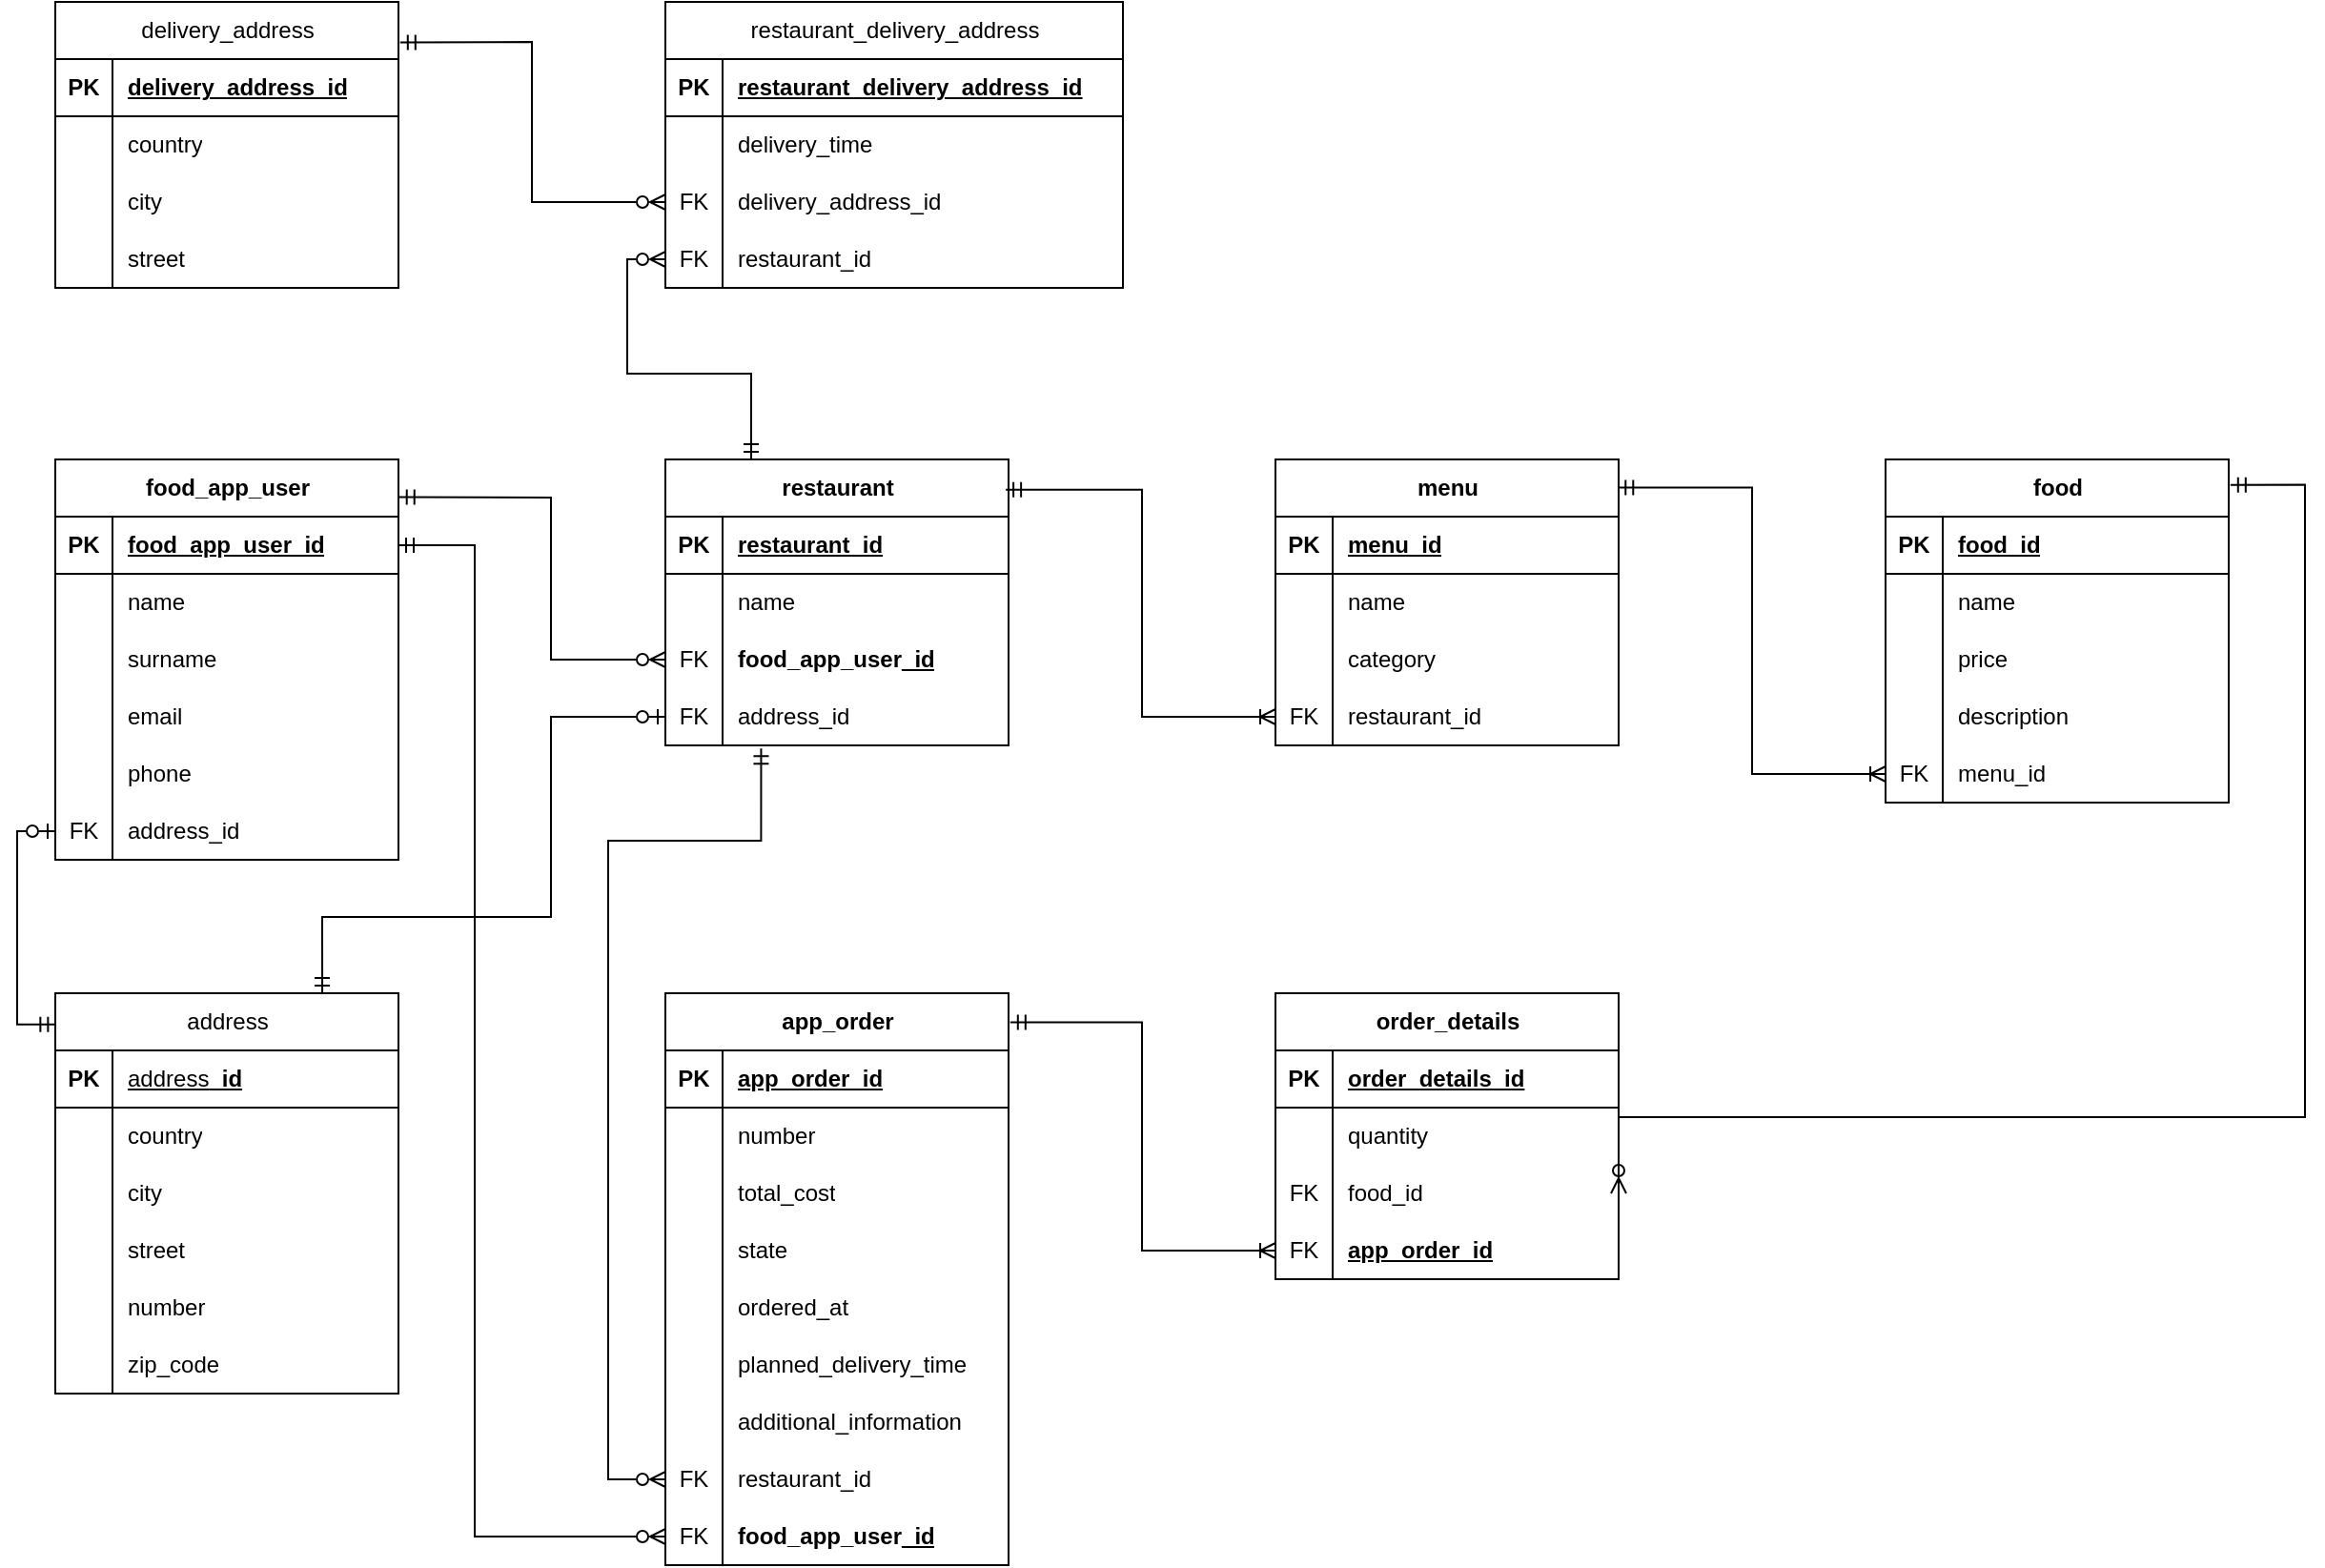 <mxfile version="20.5.3" type="embed"><diagram name="Strona-1" id="cUhm96u4QJWDjUV3HXAu"><mxGraphModel dx="1789" dy="1112" grid="0" gridSize="10" guides="1" tooltips="1" connect="1" arrows="1" fold="1" page="1" pageScale="1" pageWidth="827" pageHeight="1169" math="0" shadow="0"><root><mxCell id="0"/><mxCell id="1" parent="0"/><mxCell id="HDuJYAQ8AhFOivcZK8SN-19" value="food_app_user" style="shape=table;startSize=30;container=1;collapsible=1;childLayout=tableLayout;fixedRows=1;rowLines=0;fontStyle=1;align=center;resizeLast=1;html=1;" parent="1" vertex="1"><mxGeometry y="440" width="180" height="210" as="geometry"/></mxCell><mxCell id="HDuJYAQ8AhFOivcZK8SN-20" value="" style="shape=tableRow;horizontal=0;startSize=0;swimlaneHead=0;swimlaneBody=0;fillColor=none;collapsible=0;dropTarget=0;points=[[0,0.5],[1,0.5]];portConstraint=eastwest;top=0;left=0;right=0;bottom=1;" parent="HDuJYAQ8AhFOivcZK8SN-19" vertex="1"><mxGeometry y="30" width="180" height="30" as="geometry"/></mxCell><mxCell id="HDuJYAQ8AhFOivcZK8SN-21" value="PK" style="shape=partialRectangle;connectable=0;fillColor=none;top=0;left=0;bottom=0;right=0;fontStyle=1;overflow=hidden;whiteSpace=wrap;html=1;" parent="HDuJYAQ8AhFOivcZK8SN-20" vertex="1"><mxGeometry width="30" height="30" as="geometry"><mxRectangle width="30" height="30" as="alternateBounds"/></mxGeometry></mxCell><mxCell id="HDuJYAQ8AhFOivcZK8SN-22" value="&lt;span style=&quot;text-align: center;&quot;&gt;food_app_user&lt;/span&gt;_id" style="shape=partialRectangle;connectable=0;fillColor=none;top=0;left=0;bottom=0;right=0;align=left;spacingLeft=6;fontStyle=5;overflow=hidden;whiteSpace=wrap;html=1;" parent="HDuJYAQ8AhFOivcZK8SN-20" vertex="1"><mxGeometry x="30" width="150" height="30" as="geometry"><mxRectangle width="150" height="30" as="alternateBounds"/></mxGeometry></mxCell><mxCell id="HDuJYAQ8AhFOivcZK8SN-23" value="" style="shape=tableRow;horizontal=0;startSize=0;swimlaneHead=0;swimlaneBody=0;fillColor=none;collapsible=0;dropTarget=0;points=[[0,0.5],[1,0.5]];portConstraint=eastwest;top=0;left=0;right=0;bottom=0;" parent="HDuJYAQ8AhFOivcZK8SN-19" vertex="1"><mxGeometry y="60" width="180" height="30" as="geometry"/></mxCell><mxCell id="HDuJYAQ8AhFOivcZK8SN-24" value="" style="shape=partialRectangle;connectable=0;fillColor=none;top=0;left=0;bottom=0;right=0;editable=1;overflow=hidden;whiteSpace=wrap;html=1;" parent="HDuJYAQ8AhFOivcZK8SN-23" vertex="1"><mxGeometry width="30" height="30" as="geometry"><mxRectangle width="30" height="30" as="alternateBounds"/></mxGeometry></mxCell><mxCell id="HDuJYAQ8AhFOivcZK8SN-25" value="name" style="shape=partialRectangle;connectable=0;fillColor=none;top=0;left=0;bottom=0;right=0;align=left;spacingLeft=6;overflow=hidden;whiteSpace=wrap;html=1;" parent="HDuJYAQ8AhFOivcZK8SN-23" vertex="1"><mxGeometry x="30" width="150" height="30" as="geometry"><mxRectangle width="150" height="30" as="alternateBounds"/></mxGeometry></mxCell><mxCell id="HDuJYAQ8AhFOivcZK8SN-26" value="" style="shape=tableRow;horizontal=0;startSize=0;swimlaneHead=0;swimlaneBody=0;fillColor=none;collapsible=0;dropTarget=0;points=[[0,0.5],[1,0.5]];portConstraint=eastwest;top=0;left=0;right=0;bottom=0;" parent="HDuJYAQ8AhFOivcZK8SN-19" vertex="1"><mxGeometry y="90" width="180" height="30" as="geometry"/></mxCell><mxCell id="HDuJYAQ8AhFOivcZK8SN-27" value="" style="shape=partialRectangle;connectable=0;fillColor=none;top=0;left=0;bottom=0;right=0;editable=1;overflow=hidden;whiteSpace=wrap;html=1;" parent="HDuJYAQ8AhFOivcZK8SN-26" vertex="1"><mxGeometry width="30" height="30" as="geometry"><mxRectangle width="30" height="30" as="alternateBounds"/></mxGeometry></mxCell><mxCell id="HDuJYAQ8AhFOivcZK8SN-28" value="surname" style="shape=partialRectangle;connectable=0;fillColor=none;top=0;left=0;bottom=0;right=0;align=left;spacingLeft=6;overflow=hidden;whiteSpace=wrap;html=1;" parent="HDuJYAQ8AhFOivcZK8SN-26" vertex="1"><mxGeometry x="30" width="150" height="30" as="geometry"><mxRectangle width="150" height="30" as="alternateBounds"/></mxGeometry></mxCell><mxCell id="HDuJYAQ8AhFOivcZK8SN-29" value="" style="shape=tableRow;horizontal=0;startSize=0;swimlaneHead=0;swimlaneBody=0;fillColor=none;collapsible=0;dropTarget=0;points=[[0,0.5],[1,0.5]];portConstraint=eastwest;top=0;left=0;right=0;bottom=0;" parent="HDuJYAQ8AhFOivcZK8SN-19" vertex="1"><mxGeometry y="120" width="180" height="30" as="geometry"/></mxCell><mxCell id="HDuJYAQ8AhFOivcZK8SN-30" value="" style="shape=partialRectangle;connectable=0;fillColor=none;top=0;left=0;bottom=0;right=0;editable=1;overflow=hidden;whiteSpace=wrap;html=1;" parent="HDuJYAQ8AhFOivcZK8SN-29" vertex="1"><mxGeometry width="30" height="30" as="geometry"><mxRectangle width="30" height="30" as="alternateBounds"/></mxGeometry></mxCell><mxCell id="HDuJYAQ8AhFOivcZK8SN-31" value="email" style="shape=partialRectangle;connectable=0;fillColor=none;top=0;left=0;bottom=0;right=0;align=left;spacingLeft=6;overflow=hidden;whiteSpace=wrap;html=1;" parent="HDuJYAQ8AhFOivcZK8SN-29" vertex="1"><mxGeometry x="30" width="150" height="30" as="geometry"><mxRectangle width="150" height="30" as="alternateBounds"/></mxGeometry></mxCell><mxCell id="HDuJYAQ8AhFOivcZK8SN-34" value="" style="shape=tableRow;horizontal=0;startSize=0;swimlaneHead=0;swimlaneBody=0;fillColor=none;collapsible=0;dropTarget=0;points=[[0,0.5],[1,0.5]];portConstraint=eastwest;top=0;left=0;right=0;bottom=0;" parent="HDuJYAQ8AhFOivcZK8SN-19" vertex="1"><mxGeometry y="150" width="180" height="30" as="geometry"/></mxCell><mxCell id="HDuJYAQ8AhFOivcZK8SN-35" value="" style="shape=partialRectangle;connectable=0;fillColor=none;top=0;left=0;bottom=0;right=0;editable=1;overflow=hidden;whiteSpace=wrap;html=1;" parent="HDuJYAQ8AhFOivcZK8SN-34" vertex="1"><mxGeometry width="30" height="30" as="geometry"><mxRectangle width="30" height="30" as="alternateBounds"/></mxGeometry></mxCell><mxCell id="HDuJYAQ8AhFOivcZK8SN-36" value="phone" style="shape=partialRectangle;connectable=0;fillColor=none;top=0;left=0;bottom=0;right=0;align=left;spacingLeft=6;overflow=hidden;whiteSpace=wrap;html=1;" parent="HDuJYAQ8AhFOivcZK8SN-34" vertex="1"><mxGeometry x="30" width="150" height="30" as="geometry"><mxRectangle width="150" height="30" as="alternateBounds"/></mxGeometry></mxCell><mxCell id="18" value="" style="shape=tableRow;horizontal=0;startSize=0;swimlaneHead=0;swimlaneBody=0;fillColor=none;collapsible=0;dropTarget=0;points=[[0,0.5],[1,0.5]];portConstraint=eastwest;top=0;left=0;right=0;bottom=0;" parent="HDuJYAQ8AhFOivcZK8SN-19" vertex="1"><mxGeometry y="180" width="180" height="30" as="geometry"/></mxCell><mxCell id="19" value="FK" style="shape=partialRectangle;connectable=0;fillColor=none;top=0;left=0;bottom=0;right=0;editable=1;overflow=hidden;whiteSpace=wrap;html=1;" parent="18" vertex="1"><mxGeometry width="30" height="30" as="geometry"><mxRectangle width="30" height="30" as="alternateBounds"/></mxGeometry></mxCell><mxCell id="20" value="address_id" style="shape=partialRectangle;connectable=0;fillColor=none;top=0;left=0;bottom=0;right=0;align=left;spacingLeft=6;overflow=hidden;whiteSpace=wrap;html=1;" parent="18" vertex="1"><mxGeometry x="30" width="150" height="30" as="geometry"><mxRectangle width="150" height="30" as="alternateBounds"/></mxGeometry></mxCell><mxCell id="HDuJYAQ8AhFOivcZK8SN-40" value="restaurant" style="shape=table;startSize=30;container=1;collapsible=1;childLayout=tableLayout;fixedRows=1;rowLines=0;fontStyle=1;align=center;resizeLast=1;html=1;" parent="1" vertex="1"><mxGeometry x="320" y="440" width="180" height="150" as="geometry"/></mxCell><mxCell id="HDuJYAQ8AhFOivcZK8SN-41" value="" style="shape=tableRow;horizontal=0;startSize=0;swimlaneHead=0;swimlaneBody=0;fillColor=none;collapsible=0;dropTarget=0;points=[[0,0.5],[1,0.5]];portConstraint=eastwest;top=0;left=0;right=0;bottom=1;" parent="HDuJYAQ8AhFOivcZK8SN-40" vertex="1"><mxGeometry y="30" width="180" height="30" as="geometry"/></mxCell><mxCell id="HDuJYAQ8AhFOivcZK8SN-42" value="PK" style="shape=partialRectangle;connectable=0;fillColor=none;top=0;left=0;bottom=0;right=0;fontStyle=1;overflow=hidden;whiteSpace=wrap;html=1;" parent="HDuJYAQ8AhFOivcZK8SN-41" vertex="1"><mxGeometry width="30" height="30" as="geometry"><mxRectangle width="30" height="30" as="alternateBounds"/></mxGeometry></mxCell><mxCell id="HDuJYAQ8AhFOivcZK8SN-43" value="restaurant_id" style="shape=partialRectangle;connectable=0;fillColor=none;top=0;left=0;bottom=0;right=0;align=left;spacingLeft=6;fontStyle=5;overflow=hidden;whiteSpace=wrap;html=1;" parent="HDuJYAQ8AhFOivcZK8SN-41" vertex="1"><mxGeometry x="30" width="150" height="30" as="geometry"><mxRectangle width="150" height="30" as="alternateBounds"/></mxGeometry></mxCell><mxCell id="HDuJYAQ8AhFOivcZK8SN-44" value="" style="shape=tableRow;horizontal=0;startSize=0;swimlaneHead=0;swimlaneBody=0;fillColor=none;collapsible=0;dropTarget=0;points=[[0,0.5],[1,0.5]];portConstraint=eastwest;top=0;left=0;right=0;bottom=0;" parent="HDuJYAQ8AhFOivcZK8SN-40" vertex="1"><mxGeometry y="60" width="180" height="30" as="geometry"/></mxCell><mxCell id="HDuJYAQ8AhFOivcZK8SN-45" value="" style="shape=partialRectangle;connectable=0;fillColor=none;top=0;left=0;bottom=0;right=0;editable=1;overflow=hidden;whiteSpace=wrap;html=1;" parent="HDuJYAQ8AhFOivcZK8SN-44" vertex="1"><mxGeometry width="30" height="30" as="geometry"><mxRectangle width="30" height="30" as="alternateBounds"/></mxGeometry></mxCell><mxCell id="HDuJYAQ8AhFOivcZK8SN-46" value="name" style="shape=partialRectangle;connectable=0;fillColor=none;top=0;left=0;bottom=0;right=0;align=left;spacingLeft=6;overflow=hidden;whiteSpace=wrap;html=1;" parent="HDuJYAQ8AhFOivcZK8SN-44" vertex="1"><mxGeometry x="30" width="150" height="30" as="geometry"><mxRectangle width="150" height="30" as="alternateBounds"/></mxGeometry></mxCell><mxCell id="HDuJYAQ8AhFOivcZK8SN-50" value="" style="shape=tableRow;horizontal=0;startSize=0;swimlaneHead=0;swimlaneBody=0;fillColor=none;collapsible=0;dropTarget=0;points=[[0,0.5],[1,0.5]];portConstraint=eastwest;top=0;left=0;right=0;bottom=0;" parent="HDuJYAQ8AhFOivcZK8SN-40" vertex="1"><mxGeometry y="90" width="180" height="30" as="geometry"/></mxCell><mxCell id="HDuJYAQ8AhFOivcZK8SN-51" value="FK" style="shape=partialRectangle;connectable=0;fillColor=none;top=0;left=0;bottom=0;right=0;editable=1;overflow=hidden;whiteSpace=wrap;html=1;" parent="HDuJYAQ8AhFOivcZK8SN-50" vertex="1"><mxGeometry width="30" height="30" as="geometry"><mxRectangle width="30" height="30" as="alternateBounds"/></mxGeometry></mxCell><mxCell id="HDuJYAQ8AhFOivcZK8SN-52" value="&lt;span style=&quot;font-weight: 700; text-align: center;&quot;&gt;food_app_user&lt;/span&gt;&lt;span style=&quot;font-weight: 700; text-decoration-line: underline;&quot;&gt;_id&lt;/span&gt;" style="shape=partialRectangle;connectable=0;fillColor=none;top=0;left=0;bottom=0;right=0;align=left;spacingLeft=6;overflow=hidden;whiteSpace=wrap;html=1;" parent="HDuJYAQ8AhFOivcZK8SN-50" vertex="1"><mxGeometry x="30" width="150" height="30" as="geometry"><mxRectangle width="150" height="30" as="alternateBounds"/></mxGeometry></mxCell><mxCell id="HDuJYAQ8AhFOivcZK8SN-47" value="" style="shape=tableRow;horizontal=0;startSize=0;swimlaneHead=0;swimlaneBody=0;fillColor=none;collapsible=0;dropTarget=0;points=[[0,0.5],[1,0.5]];portConstraint=eastwest;top=0;left=0;right=0;bottom=0;" parent="HDuJYAQ8AhFOivcZK8SN-40" vertex="1"><mxGeometry y="120" width="180" height="30" as="geometry"/></mxCell><mxCell id="HDuJYAQ8AhFOivcZK8SN-48" value="FK" style="shape=partialRectangle;connectable=0;fillColor=none;top=0;left=0;bottom=0;right=0;editable=1;overflow=hidden;whiteSpace=wrap;html=1;" parent="HDuJYAQ8AhFOivcZK8SN-47" vertex="1"><mxGeometry width="30" height="30" as="geometry"><mxRectangle width="30" height="30" as="alternateBounds"/></mxGeometry></mxCell><mxCell id="HDuJYAQ8AhFOivcZK8SN-49" value="address_id" style="shape=partialRectangle;connectable=0;fillColor=none;top=0;left=0;bottom=0;right=0;align=left;spacingLeft=6;overflow=hidden;whiteSpace=wrap;html=1;" parent="HDuJYAQ8AhFOivcZK8SN-47" vertex="1"><mxGeometry x="30" width="150" height="30" as="geometry"><mxRectangle width="150" height="30" as="alternateBounds"/></mxGeometry></mxCell><mxCell id="HDuJYAQ8AhFOivcZK8SN-59" value="menu" style="shape=table;startSize=30;container=1;collapsible=1;childLayout=tableLayout;fixedRows=1;rowLines=0;fontStyle=1;align=center;resizeLast=1;html=1;" parent="1" vertex="1"><mxGeometry x="640" y="440" width="180" height="150" as="geometry"/></mxCell><mxCell id="HDuJYAQ8AhFOivcZK8SN-60" value="" style="shape=tableRow;horizontal=0;startSize=0;swimlaneHead=0;swimlaneBody=0;fillColor=none;collapsible=0;dropTarget=0;points=[[0,0.5],[1,0.5]];portConstraint=eastwest;top=0;left=0;right=0;bottom=1;" parent="HDuJYAQ8AhFOivcZK8SN-59" vertex="1"><mxGeometry y="30" width="180" height="30" as="geometry"/></mxCell><mxCell id="HDuJYAQ8AhFOivcZK8SN-61" value="PK" style="shape=partialRectangle;connectable=0;fillColor=none;top=0;left=0;bottom=0;right=0;fontStyle=1;overflow=hidden;whiteSpace=wrap;html=1;" parent="HDuJYAQ8AhFOivcZK8SN-60" vertex="1"><mxGeometry width="30" height="30" as="geometry"><mxRectangle width="30" height="30" as="alternateBounds"/></mxGeometry></mxCell><mxCell id="HDuJYAQ8AhFOivcZK8SN-62" value="menu_id" style="shape=partialRectangle;connectable=0;fillColor=none;top=0;left=0;bottom=0;right=0;align=left;spacingLeft=6;fontStyle=5;overflow=hidden;whiteSpace=wrap;html=1;" parent="HDuJYAQ8AhFOivcZK8SN-60" vertex="1"><mxGeometry x="30" width="150" height="30" as="geometry"><mxRectangle width="150" height="30" as="alternateBounds"/></mxGeometry></mxCell><mxCell id="HDuJYAQ8AhFOivcZK8SN-63" value="" style="shape=tableRow;horizontal=0;startSize=0;swimlaneHead=0;swimlaneBody=0;fillColor=none;collapsible=0;dropTarget=0;points=[[0,0.5],[1,0.5]];portConstraint=eastwest;top=0;left=0;right=0;bottom=0;" parent="HDuJYAQ8AhFOivcZK8SN-59" vertex="1"><mxGeometry y="60" width="180" height="30" as="geometry"/></mxCell><mxCell id="HDuJYAQ8AhFOivcZK8SN-64" value="" style="shape=partialRectangle;connectable=0;fillColor=none;top=0;left=0;bottom=0;right=0;editable=1;overflow=hidden;whiteSpace=wrap;html=1;" parent="HDuJYAQ8AhFOivcZK8SN-63" vertex="1"><mxGeometry width="30" height="30" as="geometry"><mxRectangle width="30" height="30" as="alternateBounds"/></mxGeometry></mxCell><mxCell id="HDuJYAQ8AhFOivcZK8SN-65" value="name" style="shape=partialRectangle;connectable=0;fillColor=none;top=0;left=0;bottom=0;right=0;align=left;spacingLeft=6;overflow=hidden;whiteSpace=wrap;html=1;" parent="HDuJYAQ8AhFOivcZK8SN-63" vertex="1"><mxGeometry x="30" width="150" height="30" as="geometry"><mxRectangle width="150" height="30" as="alternateBounds"/></mxGeometry></mxCell><mxCell id="HDuJYAQ8AhFOivcZK8SN-101" value="" style="shape=tableRow;horizontal=0;startSize=0;swimlaneHead=0;swimlaneBody=0;fillColor=none;collapsible=0;dropTarget=0;points=[[0,0.5],[1,0.5]];portConstraint=eastwest;top=0;left=0;right=0;bottom=0;" parent="HDuJYAQ8AhFOivcZK8SN-59" vertex="1"><mxGeometry y="90" width="180" height="30" as="geometry"/></mxCell><mxCell id="HDuJYAQ8AhFOivcZK8SN-102" value="" style="shape=partialRectangle;connectable=0;fillColor=none;top=0;left=0;bottom=0;right=0;editable=1;overflow=hidden;whiteSpace=wrap;html=1;" parent="HDuJYAQ8AhFOivcZK8SN-101" vertex="1"><mxGeometry width="30" height="30" as="geometry"><mxRectangle width="30" height="30" as="alternateBounds"/></mxGeometry></mxCell><mxCell id="HDuJYAQ8AhFOivcZK8SN-103" value="category" style="shape=partialRectangle;connectable=0;fillColor=none;top=0;left=0;bottom=0;right=0;align=left;spacingLeft=6;overflow=hidden;whiteSpace=wrap;html=1;" parent="HDuJYAQ8AhFOivcZK8SN-101" vertex="1"><mxGeometry x="30" width="150" height="30" as="geometry"><mxRectangle width="150" height="30" as="alternateBounds"/></mxGeometry></mxCell><mxCell id="HDuJYAQ8AhFOivcZK8SN-69" value="" style="shape=tableRow;horizontal=0;startSize=0;swimlaneHead=0;swimlaneBody=0;fillColor=none;collapsible=0;dropTarget=0;points=[[0,0.5],[1,0.5]];portConstraint=eastwest;top=0;left=0;right=0;bottom=0;" parent="HDuJYAQ8AhFOivcZK8SN-59" vertex="1"><mxGeometry y="120" width="180" height="30" as="geometry"/></mxCell><mxCell id="HDuJYAQ8AhFOivcZK8SN-70" value="FK" style="shape=partialRectangle;connectable=0;fillColor=none;top=0;left=0;bottom=0;right=0;editable=1;overflow=hidden;whiteSpace=wrap;html=1;" parent="HDuJYAQ8AhFOivcZK8SN-69" vertex="1"><mxGeometry width="30" height="30" as="geometry"><mxRectangle width="30" height="30" as="alternateBounds"/></mxGeometry></mxCell><mxCell id="HDuJYAQ8AhFOivcZK8SN-71" value="restaurant_id" style="shape=partialRectangle;connectable=0;fillColor=none;top=0;left=0;bottom=0;right=0;align=left;spacingLeft=6;overflow=hidden;whiteSpace=wrap;html=1;" parent="HDuJYAQ8AhFOivcZK8SN-69" vertex="1"><mxGeometry x="30" width="150" height="30" as="geometry"><mxRectangle width="150" height="30" as="alternateBounds"/></mxGeometry></mxCell><mxCell id="HDuJYAQ8AhFOivcZK8SN-75" value="food" style="shape=table;startSize=30;container=1;collapsible=1;childLayout=tableLayout;fixedRows=1;rowLines=0;fontStyle=1;align=center;resizeLast=1;html=1;" parent="1" vertex="1"><mxGeometry x="960" y="440" width="180" height="180" as="geometry"><mxRectangle x="960" y="440" width="70" height="30" as="alternateBounds"/></mxGeometry></mxCell><mxCell id="HDuJYAQ8AhFOivcZK8SN-76" value="" style="shape=tableRow;horizontal=0;startSize=0;swimlaneHead=0;swimlaneBody=0;fillColor=none;collapsible=0;dropTarget=0;points=[[0,0.5],[1,0.5]];portConstraint=eastwest;top=0;left=0;right=0;bottom=1;" parent="HDuJYAQ8AhFOivcZK8SN-75" vertex="1"><mxGeometry y="30" width="180" height="30" as="geometry"/></mxCell><mxCell id="HDuJYAQ8AhFOivcZK8SN-77" value="PK" style="shape=partialRectangle;connectable=0;fillColor=none;top=0;left=0;bottom=0;right=0;fontStyle=1;overflow=hidden;whiteSpace=wrap;html=1;" parent="HDuJYAQ8AhFOivcZK8SN-76" vertex="1"><mxGeometry width="30" height="30" as="geometry"><mxRectangle width="30" height="30" as="alternateBounds"/></mxGeometry></mxCell><mxCell id="HDuJYAQ8AhFOivcZK8SN-78" value="food_id" style="shape=partialRectangle;connectable=0;fillColor=none;top=0;left=0;bottom=0;right=0;align=left;spacingLeft=6;fontStyle=5;overflow=hidden;whiteSpace=wrap;html=1;" parent="HDuJYAQ8AhFOivcZK8SN-76" vertex="1"><mxGeometry x="30" width="150" height="30" as="geometry"><mxRectangle width="150" height="30" as="alternateBounds"/></mxGeometry></mxCell><mxCell id="HDuJYAQ8AhFOivcZK8SN-79" value="" style="shape=tableRow;horizontal=0;startSize=0;swimlaneHead=0;swimlaneBody=0;fillColor=none;collapsible=0;dropTarget=0;points=[[0,0.5],[1,0.5]];portConstraint=eastwest;top=0;left=0;right=0;bottom=0;" parent="HDuJYAQ8AhFOivcZK8SN-75" vertex="1"><mxGeometry y="60" width="180" height="30" as="geometry"/></mxCell><mxCell id="HDuJYAQ8AhFOivcZK8SN-80" value="" style="shape=partialRectangle;connectable=0;fillColor=none;top=0;left=0;bottom=0;right=0;editable=1;overflow=hidden;whiteSpace=wrap;html=1;" parent="HDuJYAQ8AhFOivcZK8SN-79" vertex="1"><mxGeometry width="30" height="30" as="geometry"><mxRectangle width="30" height="30" as="alternateBounds"/></mxGeometry></mxCell><mxCell id="HDuJYAQ8AhFOivcZK8SN-81" value="name" style="shape=partialRectangle;connectable=0;fillColor=none;top=0;left=0;bottom=0;right=0;align=left;spacingLeft=6;overflow=hidden;whiteSpace=wrap;html=1;" parent="HDuJYAQ8AhFOivcZK8SN-79" vertex="1"><mxGeometry x="30" width="150" height="30" as="geometry"><mxRectangle width="150" height="30" as="alternateBounds"/></mxGeometry></mxCell><mxCell id="HDuJYAQ8AhFOivcZK8SN-82" value="" style="shape=tableRow;horizontal=0;startSize=0;swimlaneHead=0;swimlaneBody=0;fillColor=none;collapsible=0;dropTarget=0;points=[[0,0.5],[1,0.5]];portConstraint=eastwest;top=0;left=0;right=0;bottom=0;" parent="HDuJYAQ8AhFOivcZK8SN-75" vertex="1"><mxGeometry y="90" width="180" height="30" as="geometry"/></mxCell><mxCell id="HDuJYAQ8AhFOivcZK8SN-83" value="" style="shape=partialRectangle;connectable=0;fillColor=none;top=0;left=0;bottom=0;right=0;editable=1;overflow=hidden;whiteSpace=wrap;html=1;" parent="HDuJYAQ8AhFOivcZK8SN-82" vertex="1"><mxGeometry width="30" height="30" as="geometry"><mxRectangle width="30" height="30" as="alternateBounds"/></mxGeometry></mxCell><mxCell id="HDuJYAQ8AhFOivcZK8SN-84" value="price" style="shape=partialRectangle;connectable=0;fillColor=none;top=0;left=0;bottom=0;right=0;align=left;spacingLeft=6;overflow=hidden;whiteSpace=wrap;html=1;" parent="HDuJYAQ8AhFOivcZK8SN-82" vertex="1"><mxGeometry x="30" width="150" height="30" as="geometry"><mxRectangle width="150" height="30" as="alternateBounds"/></mxGeometry></mxCell><mxCell id="HDuJYAQ8AhFOivcZK8SN-104" value="" style="shape=tableRow;horizontal=0;startSize=0;swimlaneHead=0;swimlaneBody=0;fillColor=none;collapsible=0;dropTarget=0;points=[[0,0.5],[1,0.5]];portConstraint=eastwest;top=0;left=0;right=0;bottom=0;" parent="HDuJYAQ8AhFOivcZK8SN-75" vertex="1"><mxGeometry y="120" width="180" height="30" as="geometry"/></mxCell><mxCell id="HDuJYAQ8AhFOivcZK8SN-105" value="" style="shape=partialRectangle;connectable=0;fillColor=none;top=0;left=0;bottom=0;right=0;editable=1;overflow=hidden;whiteSpace=wrap;html=1;" parent="HDuJYAQ8AhFOivcZK8SN-104" vertex="1"><mxGeometry width="30" height="30" as="geometry"><mxRectangle width="30" height="30" as="alternateBounds"/></mxGeometry></mxCell><mxCell id="HDuJYAQ8AhFOivcZK8SN-106" value="description" style="shape=partialRectangle;connectable=0;fillColor=none;top=0;left=0;bottom=0;right=0;align=left;spacingLeft=6;overflow=hidden;whiteSpace=wrap;html=1;" parent="HDuJYAQ8AhFOivcZK8SN-104" vertex="1"><mxGeometry x="30" width="150" height="30" as="geometry"><mxRectangle width="150" height="30" as="alternateBounds"/></mxGeometry></mxCell><mxCell id="HDuJYAQ8AhFOivcZK8SN-85" value="" style="shape=tableRow;horizontal=0;startSize=0;swimlaneHead=0;swimlaneBody=0;fillColor=none;collapsible=0;dropTarget=0;points=[[0,0.5],[1,0.5]];portConstraint=eastwest;top=0;left=0;right=0;bottom=0;" parent="HDuJYAQ8AhFOivcZK8SN-75" vertex="1"><mxGeometry y="150" width="180" height="30" as="geometry"/></mxCell><mxCell id="HDuJYAQ8AhFOivcZK8SN-86" value="FK" style="shape=partialRectangle;connectable=0;fillColor=none;top=0;left=0;bottom=0;right=0;editable=1;overflow=hidden;whiteSpace=wrap;html=1;" parent="HDuJYAQ8AhFOivcZK8SN-85" vertex="1"><mxGeometry width="30" height="30" as="geometry"><mxRectangle width="30" height="30" as="alternateBounds"/></mxGeometry></mxCell><mxCell id="HDuJYAQ8AhFOivcZK8SN-87" value="menu_id" style="shape=partialRectangle;connectable=0;fillColor=none;top=0;left=0;bottom=0;right=0;align=left;spacingLeft=6;overflow=hidden;whiteSpace=wrap;html=1;" parent="HDuJYAQ8AhFOivcZK8SN-85" vertex="1"><mxGeometry x="30" width="150" height="30" as="geometry"><mxRectangle width="150" height="30" as="alternateBounds"/></mxGeometry></mxCell><mxCell id="2" value="&lt;span style=&quot;font-weight: 400; text-align: left;&quot;&gt;address&lt;/span&gt;" style="shape=table;startSize=30;container=1;collapsible=1;childLayout=tableLayout;fixedRows=1;rowLines=0;fontStyle=1;align=center;resizeLast=1;html=1;" parent="1" vertex="1"><mxGeometry y="720" width="180" height="210" as="geometry"/></mxCell><mxCell id="3" value="" style="shape=tableRow;horizontal=0;startSize=0;swimlaneHead=0;swimlaneBody=0;fillColor=none;collapsible=0;dropTarget=0;points=[[0,0.5],[1,0.5]];portConstraint=eastwest;top=0;left=0;right=0;bottom=1;" parent="2" vertex="1"><mxGeometry y="30" width="180" height="30" as="geometry"/></mxCell><mxCell id="4" value="PK" style="shape=partialRectangle;connectable=0;fillColor=none;top=0;left=0;bottom=0;right=0;fontStyle=1;overflow=hidden;whiteSpace=wrap;html=1;" parent="3" vertex="1"><mxGeometry width="30" height="30" as="geometry"><mxRectangle width="30" height="30" as="alternateBounds"/></mxGeometry></mxCell><mxCell id="5" value="&lt;span style=&quot;font-weight: 400;&quot;&gt;address&lt;/span&gt;_id" style="shape=partialRectangle;connectable=0;fillColor=none;top=0;left=0;bottom=0;right=0;align=left;spacingLeft=6;fontStyle=5;overflow=hidden;whiteSpace=wrap;html=1;" parent="3" vertex="1"><mxGeometry x="30" width="150" height="30" as="geometry"><mxRectangle width="150" height="30" as="alternateBounds"/></mxGeometry></mxCell><mxCell id="6" value="" style="shape=tableRow;horizontal=0;startSize=0;swimlaneHead=0;swimlaneBody=0;fillColor=none;collapsible=0;dropTarget=0;points=[[0,0.5],[1,0.5]];portConstraint=eastwest;top=0;left=0;right=0;bottom=0;" parent="2" vertex="1"><mxGeometry y="60" width="180" height="30" as="geometry"/></mxCell><mxCell id="7" value="" style="shape=partialRectangle;connectable=0;fillColor=none;top=0;left=0;bottom=0;right=0;editable=1;overflow=hidden;whiteSpace=wrap;html=1;" parent="6" vertex="1"><mxGeometry width="30" height="30" as="geometry"><mxRectangle width="30" height="30" as="alternateBounds"/></mxGeometry></mxCell><mxCell id="8" value="country" style="shape=partialRectangle;connectable=0;fillColor=none;top=0;left=0;bottom=0;right=0;align=left;spacingLeft=6;overflow=hidden;whiteSpace=wrap;html=1;" parent="6" vertex="1"><mxGeometry x="30" width="150" height="30" as="geometry"><mxRectangle width="150" height="30" as="alternateBounds"/></mxGeometry></mxCell><mxCell id="9" value="" style="shape=tableRow;horizontal=0;startSize=0;swimlaneHead=0;swimlaneBody=0;fillColor=none;collapsible=0;dropTarget=0;points=[[0,0.5],[1,0.5]];portConstraint=eastwest;top=0;left=0;right=0;bottom=0;" parent="2" vertex="1"><mxGeometry y="90" width="180" height="30" as="geometry"/></mxCell><mxCell id="10" value="" style="shape=partialRectangle;connectable=0;fillColor=none;top=0;left=0;bottom=0;right=0;editable=1;overflow=hidden;whiteSpace=wrap;html=1;" parent="9" vertex="1"><mxGeometry width="30" height="30" as="geometry"><mxRectangle width="30" height="30" as="alternateBounds"/></mxGeometry></mxCell><mxCell id="11" value="city" style="shape=partialRectangle;connectable=0;fillColor=none;top=0;left=0;bottom=0;right=0;align=left;spacingLeft=6;overflow=hidden;whiteSpace=wrap;html=1;" parent="9" vertex="1"><mxGeometry x="30" width="150" height="30" as="geometry"><mxRectangle width="150" height="30" as="alternateBounds"/></mxGeometry></mxCell><mxCell id="rIlLixfTJWHKFsN5X4Nz-59" value="" style="shape=tableRow;horizontal=0;startSize=0;swimlaneHead=0;swimlaneBody=0;fillColor=none;collapsible=0;dropTarget=0;points=[[0,0.5],[1,0.5]];portConstraint=eastwest;top=0;left=0;right=0;bottom=0;" parent="2" vertex="1"><mxGeometry y="120" width="180" height="30" as="geometry"/></mxCell><mxCell id="rIlLixfTJWHKFsN5X4Nz-60" value="" style="shape=partialRectangle;connectable=0;fillColor=none;top=0;left=0;bottom=0;right=0;editable=1;overflow=hidden;whiteSpace=wrap;html=1;" parent="rIlLixfTJWHKFsN5X4Nz-59" vertex="1"><mxGeometry width="30" height="30" as="geometry"><mxRectangle width="30" height="30" as="alternateBounds"/></mxGeometry></mxCell><mxCell id="rIlLixfTJWHKFsN5X4Nz-61" value="street" style="shape=partialRectangle;connectable=0;fillColor=none;top=0;left=0;bottom=0;right=0;align=left;spacingLeft=6;overflow=hidden;whiteSpace=wrap;html=1;" parent="rIlLixfTJWHKFsN5X4Nz-59" vertex="1"><mxGeometry x="30" width="150" height="30" as="geometry"><mxRectangle width="150" height="30" as="alternateBounds"/></mxGeometry></mxCell><mxCell id="12" value="" style="shape=tableRow;horizontal=0;startSize=0;swimlaneHead=0;swimlaneBody=0;fillColor=none;collapsible=0;dropTarget=0;points=[[0,0.5],[1,0.5]];portConstraint=eastwest;top=0;left=0;right=0;bottom=0;" parent="2" vertex="1"><mxGeometry y="150" width="180" height="30" as="geometry"/></mxCell><mxCell id="13" value="" style="shape=partialRectangle;connectable=0;fillColor=none;top=0;left=0;bottom=0;right=0;editable=1;overflow=hidden;whiteSpace=wrap;html=1;" parent="12" vertex="1"><mxGeometry width="30" height="30" as="geometry"><mxRectangle width="30" height="30" as="alternateBounds"/></mxGeometry></mxCell><mxCell id="14" value="number" style="shape=partialRectangle;connectable=0;fillColor=none;top=0;left=0;bottom=0;right=0;align=left;spacingLeft=6;overflow=hidden;whiteSpace=wrap;html=1;" parent="12" vertex="1"><mxGeometry x="30" width="150" height="30" as="geometry"><mxRectangle width="150" height="30" as="alternateBounds"/></mxGeometry></mxCell><mxCell id="15" value="" style="shape=tableRow;horizontal=0;startSize=0;swimlaneHead=0;swimlaneBody=0;fillColor=none;collapsible=0;dropTarget=0;points=[[0,0.5],[1,0.5]];portConstraint=eastwest;top=0;left=0;right=0;bottom=0;" parent="2" vertex="1"><mxGeometry y="180" width="180" height="30" as="geometry"/></mxCell><mxCell id="16" value="" style="shape=partialRectangle;connectable=0;fillColor=none;top=0;left=0;bottom=0;right=0;editable=1;overflow=hidden;whiteSpace=wrap;html=1;" parent="15" vertex="1"><mxGeometry width="30" height="30" as="geometry"><mxRectangle width="30" height="30" as="alternateBounds"/></mxGeometry></mxCell><mxCell id="17" value="zip_code" style="shape=partialRectangle;connectable=0;fillColor=none;top=0;left=0;bottom=0;right=0;align=left;spacingLeft=6;overflow=hidden;whiteSpace=wrap;html=1;" parent="15" vertex="1"><mxGeometry x="30" width="150" height="30" as="geometry"><mxRectangle width="150" height="30" as="alternateBounds"/></mxGeometry></mxCell><mxCell id="rIlLixfTJWHKFsN5X4Nz-21" value="&lt;span style=&quot;font-weight: 400; text-align: left;&quot;&gt;delivery_address&lt;/span&gt;" style="shape=table;startSize=30;container=1;collapsible=1;childLayout=tableLayout;fixedRows=1;rowLines=0;fontStyle=1;align=center;resizeLast=1;html=1;" parent="1" vertex="1"><mxGeometry y="200" width="180" height="150" as="geometry"/></mxCell><mxCell id="rIlLixfTJWHKFsN5X4Nz-22" value="" style="shape=tableRow;horizontal=0;startSize=0;swimlaneHead=0;swimlaneBody=0;fillColor=none;collapsible=0;dropTarget=0;points=[[0,0.5],[1,0.5]];portConstraint=eastwest;top=0;left=0;right=0;bottom=1;" parent="rIlLixfTJWHKFsN5X4Nz-21" vertex="1"><mxGeometry y="30" width="180" height="30" as="geometry"/></mxCell><mxCell id="rIlLixfTJWHKFsN5X4Nz-23" value="PK" style="shape=partialRectangle;connectable=0;fillColor=none;top=0;left=0;bottom=0;right=0;fontStyle=1;overflow=hidden;whiteSpace=wrap;html=1;" parent="rIlLixfTJWHKFsN5X4Nz-22" vertex="1"><mxGeometry width="30" height="30" as="geometry"><mxRectangle width="30" height="30" as="alternateBounds"/></mxGeometry></mxCell><mxCell id="rIlLixfTJWHKFsN5X4Nz-24" value="delivery_address_id" style="shape=partialRectangle;connectable=0;fillColor=none;top=0;left=0;bottom=0;right=0;align=left;spacingLeft=6;fontStyle=5;overflow=hidden;whiteSpace=wrap;html=1;" parent="rIlLixfTJWHKFsN5X4Nz-22" vertex="1"><mxGeometry x="30" width="150" height="30" as="geometry"><mxRectangle width="150" height="30" as="alternateBounds"/></mxGeometry></mxCell><mxCell id="24" value="" style="shape=tableRow;horizontal=0;startSize=0;swimlaneHead=0;swimlaneBody=0;fillColor=none;collapsible=0;dropTarget=0;points=[[0,0.5],[1,0.5]];portConstraint=eastwest;top=0;left=0;right=0;bottom=0;" parent="rIlLixfTJWHKFsN5X4Nz-21" vertex="1"><mxGeometry y="60" width="180" height="30" as="geometry"/></mxCell><mxCell id="25" value="" style="shape=partialRectangle;connectable=0;fillColor=none;top=0;left=0;bottom=0;right=0;editable=1;overflow=hidden;whiteSpace=wrap;html=1;" parent="24" vertex="1"><mxGeometry width="30" height="30" as="geometry"><mxRectangle width="30" height="30" as="alternateBounds"/></mxGeometry></mxCell><mxCell id="26" value="country" style="shape=partialRectangle;connectable=0;fillColor=none;top=0;left=0;bottom=0;right=0;align=left;spacingLeft=6;overflow=hidden;whiteSpace=wrap;html=1;" parent="24" vertex="1"><mxGeometry x="30" width="150" height="30" as="geometry"><mxRectangle width="150" height="30" as="alternateBounds"/></mxGeometry></mxCell><mxCell id="rIlLixfTJWHKFsN5X4Nz-28" value="" style="shape=tableRow;horizontal=0;startSize=0;swimlaneHead=0;swimlaneBody=0;fillColor=none;collapsible=0;dropTarget=0;points=[[0,0.5],[1,0.5]];portConstraint=eastwest;top=0;left=0;right=0;bottom=0;" parent="rIlLixfTJWHKFsN5X4Nz-21" vertex="1"><mxGeometry y="90" width="180" height="30" as="geometry"/></mxCell><mxCell id="rIlLixfTJWHKFsN5X4Nz-29" value="" style="shape=partialRectangle;connectable=0;fillColor=none;top=0;left=0;bottom=0;right=0;editable=1;overflow=hidden;whiteSpace=wrap;html=1;" parent="rIlLixfTJWHKFsN5X4Nz-28" vertex="1"><mxGeometry width="30" height="30" as="geometry"><mxRectangle width="30" height="30" as="alternateBounds"/></mxGeometry></mxCell><mxCell id="rIlLixfTJWHKFsN5X4Nz-30" value="city" style="shape=partialRectangle;connectable=0;fillColor=none;top=0;left=0;bottom=0;right=0;align=left;spacingLeft=6;overflow=hidden;whiteSpace=wrap;html=1;" parent="rIlLixfTJWHKFsN5X4Nz-28" vertex="1"><mxGeometry x="30" width="150" height="30" as="geometry"><mxRectangle width="150" height="30" as="alternateBounds"/></mxGeometry></mxCell><mxCell id="rIlLixfTJWHKFsN5X4Nz-34" value="" style="shape=tableRow;horizontal=0;startSize=0;swimlaneHead=0;swimlaneBody=0;fillColor=none;collapsible=0;dropTarget=0;points=[[0,0.5],[1,0.5]];portConstraint=eastwest;top=0;left=0;right=0;bottom=0;" parent="rIlLixfTJWHKFsN5X4Nz-21" vertex="1"><mxGeometry y="120" width="180" height="30" as="geometry"/></mxCell><mxCell id="rIlLixfTJWHKFsN5X4Nz-35" value="" style="shape=partialRectangle;connectable=0;fillColor=none;top=0;left=0;bottom=0;right=0;editable=1;overflow=hidden;whiteSpace=wrap;html=1;" parent="rIlLixfTJWHKFsN5X4Nz-34" vertex="1"><mxGeometry width="30" height="30" as="geometry"><mxRectangle width="30" height="30" as="alternateBounds"/></mxGeometry></mxCell><mxCell id="rIlLixfTJWHKFsN5X4Nz-36" value="street" style="shape=partialRectangle;connectable=0;fillColor=none;top=0;left=0;bottom=0;right=0;align=left;spacingLeft=6;overflow=hidden;whiteSpace=wrap;html=1;" parent="rIlLixfTJWHKFsN5X4Nz-34" vertex="1"><mxGeometry x="30" width="150" height="30" as="geometry"><mxRectangle width="150" height="30" as="alternateBounds"/></mxGeometry></mxCell><mxCell id="rIlLixfTJWHKFsN5X4Nz-40" value="&lt;span style=&quot;font-weight: 400; text-align: left;&quot;&gt;restaurant_delivery_address&lt;/span&gt;" style="shape=table;startSize=30;container=1;collapsible=1;childLayout=tableLayout;fixedRows=1;rowLines=0;fontStyle=1;align=center;resizeLast=1;html=1;" parent="1" vertex="1"><mxGeometry x="320" y="200" width="240" height="150" as="geometry"/></mxCell><mxCell id="rIlLixfTJWHKFsN5X4Nz-41" value="" style="shape=tableRow;horizontal=0;startSize=0;swimlaneHead=0;swimlaneBody=0;fillColor=none;collapsible=0;dropTarget=0;points=[[0,0.5],[1,0.5]];portConstraint=eastwest;top=0;left=0;right=0;bottom=1;" parent="rIlLixfTJWHKFsN5X4Nz-40" vertex="1"><mxGeometry y="30" width="240" height="30" as="geometry"/></mxCell><mxCell id="rIlLixfTJWHKFsN5X4Nz-42" value="PK" style="shape=partialRectangle;connectable=0;fillColor=none;top=0;left=0;bottom=0;right=0;fontStyle=1;overflow=hidden;whiteSpace=wrap;html=1;" parent="rIlLixfTJWHKFsN5X4Nz-41" vertex="1"><mxGeometry width="30" height="30" as="geometry"><mxRectangle width="30" height="30" as="alternateBounds"/></mxGeometry></mxCell><mxCell id="rIlLixfTJWHKFsN5X4Nz-43" value="restaurant_delivery_address_id" style="shape=partialRectangle;connectable=0;fillColor=none;top=0;left=0;bottom=0;right=0;align=left;spacingLeft=6;fontStyle=5;overflow=hidden;whiteSpace=wrap;html=1;" parent="rIlLixfTJWHKFsN5X4Nz-41" vertex="1"><mxGeometry x="30" width="210" height="30" as="geometry"><mxRectangle width="210" height="30" as="alternateBounds"/></mxGeometry></mxCell><mxCell id="rIlLixfTJWHKFsN5X4Nz-44" value="" style="shape=tableRow;horizontal=0;startSize=0;swimlaneHead=0;swimlaneBody=0;fillColor=none;collapsible=0;dropTarget=0;points=[[0,0.5],[1,0.5]];portConstraint=eastwest;top=0;left=0;right=0;bottom=0;" parent="rIlLixfTJWHKFsN5X4Nz-40" vertex="1"><mxGeometry y="60" width="240" height="30" as="geometry"/></mxCell><mxCell id="rIlLixfTJWHKFsN5X4Nz-45" value="" style="shape=partialRectangle;connectable=0;fillColor=none;top=0;left=0;bottom=0;right=0;editable=1;overflow=hidden;whiteSpace=wrap;html=1;" parent="rIlLixfTJWHKFsN5X4Nz-44" vertex="1"><mxGeometry width="30" height="30" as="geometry"><mxRectangle width="30" height="30" as="alternateBounds"/></mxGeometry></mxCell><mxCell id="rIlLixfTJWHKFsN5X4Nz-46" value="delivery_time" style="shape=partialRectangle;connectable=0;fillColor=none;top=0;left=0;bottom=0;right=0;align=left;spacingLeft=6;overflow=hidden;whiteSpace=wrap;html=1;" parent="rIlLixfTJWHKFsN5X4Nz-44" vertex="1"><mxGeometry x="30" width="210" height="30" as="geometry"><mxRectangle width="210" height="30" as="alternateBounds"/></mxGeometry></mxCell><mxCell id="rIlLixfTJWHKFsN5X4Nz-47" value="" style="shape=tableRow;horizontal=0;startSize=0;swimlaneHead=0;swimlaneBody=0;fillColor=none;collapsible=0;dropTarget=0;points=[[0,0.5],[1,0.5]];portConstraint=eastwest;top=0;left=0;right=0;bottom=0;" parent="rIlLixfTJWHKFsN5X4Nz-40" vertex="1"><mxGeometry y="90" width="240" height="30" as="geometry"/></mxCell><mxCell id="rIlLixfTJWHKFsN5X4Nz-48" value="FK" style="shape=partialRectangle;connectable=0;fillColor=none;top=0;left=0;bottom=0;right=0;editable=1;overflow=hidden;whiteSpace=wrap;html=1;" parent="rIlLixfTJWHKFsN5X4Nz-47" vertex="1"><mxGeometry width="30" height="30" as="geometry"><mxRectangle width="30" height="30" as="alternateBounds"/></mxGeometry></mxCell><mxCell id="rIlLixfTJWHKFsN5X4Nz-49" value="delivery_address_id" style="shape=partialRectangle;connectable=0;fillColor=none;top=0;left=0;bottom=0;right=0;align=left;spacingLeft=6;overflow=hidden;whiteSpace=wrap;html=1;" parent="rIlLixfTJWHKFsN5X4Nz-47" vertex="1"><mxGeometry x="30" width="210" height="30" as="geometry"><mxRectangle width="210" height="30" as="alternateBounds"/></mxGeometry></mxCell><mxCell id="rIlLixfTJWHKFsN5X4Nz-125" value="" style="shape=tableRow;horizontal=0;startSize=0;swimlaneHead=0;swimlaneBody=0;fillColor=none;collapsible=0;dropTarget=0;points=[[0,0.5],[1,0.5]];portConstraint=eastwest;top=0;left=0;right=0;bottom=0;" parent="rIlLixfTJWHKFsN5X4Nz-40" vertex="1"><mxGeometry y="120" width="240" height="30" as="geometry"/></mxCell><mxCell id="rIlLixfTJWHKFsN5X4Nz-126" value="FK" style="shape=partialRectangle;connectable=0;fillColor=none;top=0;left=0;bottom=0;right=0;editable=1;overflow=hidden;whiteSpace=wrap;html=1;" parent="rIlLixfTJWHKFsN5X4Nz-125" vertex="1"><mxGeometry width="30" height="30" as="geometry"><mxRectangle width="30" height="30" as="alternateBounds"/></mxGeometry></mxCell><mxCell id="rIlLixfTJWHKFsN5X4Nz-127" value="restaurant_id" style="shape=partialRectangle;connectable=0;fillColor=none;top=0;left=0;bottom=0;right=0;align=left;spacingLeft=6;overflow=hidden;whiteSpace=wrap;html=1;" parent="rIlLixfTJWHKFsN5X4Nz-125" vertex="1"><mxGeometry x="30" width="210" height="30" as="geometry"><mxRectangle width="210" height="30" as="alternateBounds"/></mxGeometry></mxCell><mxCell id="rIlLixfTJWHKFsN5X4Nz-81" value="app_order" style="shape=table;startSize=30;container=1;collapsible=1;childLayout=tableLayout;fixedRows=1;rowLines=0;fontStyle=1;align=center;resizeLast=1;html=1;" parent="1" vertex="1"><mxGeometry x="320" y="720" width="180" height="300" as="geometry"/></mxCell><mxCell id="rIlLixfTJWHKFsN5X4Nz-82" value="" style="shape=tableRow;horizontal=0;startSize=0;swimlaneHead=0;swimlaneBody=0;fillColor=none;collapsible=0;dropTarget=0;points=[[0,0.5],[1,0.5]];portConstraint=eastwest;top=0;left=0;right=0;bottom=1;" parent="rIlLixfTJWHKFsN5X4Nz-81" vertex="1"><mxGeometry y="30" width="180" height="30" as="geometry"/></mxCell><mxCell id="rIlLixfTJWHKFsN5X4Nz-83" value="PK" style="shape=partialRectangle;connectable=0;fillColor=none;top=0;left=0;bottom=0;right=0;fontStyle=1;overflow=hidden;whiteSpace=wrap;html=1;" parent="rIlLixfTJWHKFsN5X4Nz-82" vertex="1"><mxGeometry width="30" height="30" as="geometry"><mxRectangle width="30" height="30" as="alternateBounds"/></mxGeometry></mxCell><mxCell id="rIlLixfTJWHKFsN5X4Nz-84" value="&lt;span style=&quot;text-align: center;&quot;&gt;app_order_id&lt;/span&gt;" style="shape=partialRectangle;connectable=0;fillColor=none;top=0;left=0;bottom=0;right=0;align=left;spacingLeft=6;fontStyle=5;overflow=hidden;whiteSpace=wrap;html=1;" parent="rIlLixfTJWHKFsN5X4Nz-82" vertex="1"><mxGeometry x="30" width="150" height="30" as="geometry"><mxRectangle width="150" height="30" as="alternateBounds"/></mxGeometry></mxCell><mxCell id="rIlLixfTJWHKFsN5X4Nz-88" value="" style="shape=tableRow;horizontal=0;startSize=0;swimlaneHead=0;swimlaneBody=0;fillColor=none;collapsible=0;dropTarget=0;points=[[0,0.5],[1,0.5]];portConstraint=eastwest;top=0;left=0;right=0;bottom=0;" parent="rIlLixfTJWHKFsN5X4Nz-81" vertex="1"><mxGeometry y="60" width="180" height="30" as="geometry"/></mxCell><mxCell id="rIlLixfTJWHKFsN5X4Nz-89" value="" style="shape=partialRectangle;connectable=0;fillColor=none;top=0;left=0;bottom=0;right=0;editable=1;overflow=hidden;whiteSpace=wrap;html=1;" parent="rIlLixfTJWHKFsN5X4Nz-88" vertex="1"><mxGeometry width="30" height="30" as="geometry"><mxRectangle width="30" height="30" as="alternateBounds"/></mxGeometry></mxCell><mxCell id="rIlLixfTJWHKFsN5X4Nz-90" value="number" style="shape=partialRectangle;connectable=0;fillColor=none;top=0;left=0;bottom=0;right=0;align=left;spacingLeft=6;overflow=hidden;whiteSpace=wrap;html=1;" parent="rIlLixfTJWHKFsN5X4Nz-88" vertex="1"><mxGeometry x="30" width="150" height="30" as="geometry"><mxRectangle width="150" height="30" as="alternateBounds"/></mxGeometry></mxCell><mxCell id="rIlLixfTJWHKFsN5X4Nz-128" value="" style="shape=tableRow;horizontal=0;startSize=0;swimlaneHead=0;swimlaneBody=0;fillColor=none;collapsible=0;dropTarget=0;points=[[0,0.5],[1,0.5]];portConstraint=eastwest;top=0;left=0;right=0;bottom=0;" parent="rIlLixfTJWHKFsN5X4Nz-81" vertex="1"><mxGeometry y="90" width="180" height="30" as="geometry"/></mxCell><mxCell id="rIlLixfTJWHKFsN5X4Nz-129" value="" style="shape=partialRectangle;connectable=0;fillColor=none;top=0;left=0;bottom=0;right=0;editable=1;overflow=hidden;whiteSpace=wrap;html=1;" parent="rIlLixfTJWHKFsN5X4Nz-128" vertex="1"><mxGeometry width="30" height="30" as="geometry"><mxRectangle width="30" height="30" as="alternateBounds"/></mxGeometry></mxCell><mxCell id="rIlLixfTJWHKFsN5X4Nz-130" value="total_cost" style="shape=partialRectangle;connectable=0;fillColor=none;top=0;left=0;bottom=0;right=0;align=left;spacingLeft=6;overflow=hidden;whiteSpace=wrap;html=1;" parent="rIlLixfTJWHKFsN5X4Nz-128" vertex="1"><mxGeometry x="30" width="150" height="30" as="geometry"><mxRectangle width="150" height="30" as="alternateBounds"/></mxGeometry></mxCell><mxCell id="rIlLixfTJWHKFsN5X4Nz-122" value="" style="shape=tableRow;horizontal=0;startSize=0;swimlaneHead=0;swimlaneBody=0;fillColor=none;collapsible=0;dropTarget=0;points=[[0,0.5],[1,0.5]];portConstraint=eastwest;top=0;left=0;right=0;bottom=0;" parent="rIlLixfTJWHKFsN5X4Nz-81" vertex="1"><mxGeometry y="120" width="180" height="30" as="geometry"/></mxCell><mxCell id="rIlLixfTJWHKFsN5X4Nz-123" value="" style="shape=partialRectangle;connectable=0;fillColor=none;top=0;left=0;bottom=0;right=0;editable=1;overflow=hidden;whiteSpace=wrap;html=1;" parent="rIlLixfTJWHKFsN5X4Nz-122" vertex="1"><mxGeometry width="30" height="30" as="geometry"><mxRectangle width="30" height="30" as="alternateBounds"/></mxGeometry></mxCell><mxCell id="rIlLixfTJWHKFsN5X4Nz-124" value="state" style="shape=partialRectangle;connectable=0;fillColor=none;top=0;left=0;bottom=0;right=0;align=left;spacingLeft=6;overflow=hidden;whiteSpace=wrap;html=1;" parent="rIlLixfTJWHKFsN5X4Nz-122" vertex="1"><mxGeometry x="30" width="150" height="30" as="geometry"><mxRectangle width="150" height="30" as="alternateBounds"/></mxGeometry></mxCell><mxCell id="rIlLixfTJWHKFsN5X4Nz-131" value="" style="shape=tableRow;horizontal=0;startSize=0;swimlaneHead=0;swimlaneBody=0;fillColor=none;collapsible=0;dropTarget=0;points=[[0,0.5],[1,0.5]];portConstraint=eastwest;top=0;left=0;right=0;bottom=0;" parent="rIlLixfTJWHKFsN5X4Nz-81" vertex="1"><mxGeometry y="150" width="180" height="30" as="geometry"/></mxCell><mxCell id="rIlLixfTJWHKFsN5X4Nz-132" value="" style="shape=partialRectangle;connectable=0;fillColor=none;top=0;left=0;bottom=0;right=0;editable=1;overflow=hidden;whiteSpace=wrap;html=1;" parent="rIlLixfTJWHKFsN5X4Nz-131" vertex="1"><mxGeometry width="30" height="30" as="geometry"><mxRectangle width="30" height="30" as="alternateBounds"/></mxGeometry></mxCell><mxCell id="rIlLixfTJWHKFsN5X4Nz-133" value="ordered_at" style="shape=partialRectangle;connectable=0;fillColor=none;top=0;left=0;bottom=0;right=0;align=left;spacingLeft=6;overflow=hidden;whiteSpace=wrap;html=1;" parent="rIlLixfTJWHKFsN5X4Nz-131" vertex="1"><mxGeometry x="30" width="150" height="30" as="geometry"><mxRectangle width="150" height="30" as="alternateBounds"/></mxGeometry></mxCell><mxCell id="rIlLixfTJWHKFsN5X4Nz-94" value="" style="shape=tableRow;horizontal=0;startSize=0;swimlaneHead=0;swimlaneBody=0;fillColor=none;collapsible=0;dropTarget=0;points=[[0,0.5],[1,0.5]];portConstraint=eastwest;top=0;left=0;right=0;bottom=0;" parent="rIlLixfTJWHKFsN5X4Nz-81" vertex="1"><mxGeometry y="180" width="180" height="30" as="geometry"/></mxCell><mxCell id="rIlLixfTJWHKFsN5X4Nz-95" value="" style="shape=partialRectangle;connectable=0;fillColor=none;top=0;left=0;bottom=0;right=0;editable=1;overflow=hidden;whiteSpace=wrap;html=1;" parent="rIlLixfTJWHKFsN5X4Nz-94" vertex="1"><mxGeometry width="30" height="30" as="geometry"><mxRectangle width="30" height="30" as="alternateBounds"/></mxGeometry></mxCell><mxCell id="rIlLixfTJWHKFsN5X4Nz-96" value="planned_delivery_time" style="shape=partialRectangle;connectable=0;fillColor=none;top=0;left=0;bottom=0;right=0;align=left;spacingLeft=6;overflow=hidden;whiteSpace=wrap;html=1;" parent="rIlLixfTJWHKFsN5X4Nz-94" vertex="1"><mxGeometry x="30" width="150" height="30" as="geometry"><mxRectangle width="150" height="30" as="alternateBounds"/></mxGeometry></mxCell><mxCell id="rIlLixfTJWHKFsN5X4Nz-100" value="" style="shape=tableRow;horizontal=0;startSize=0;swimlaneHead=0;swimlaneBody=0;fillColor=none;collapsible=0;dropTarget=0;points=[[0,0.5],[1,0.5]];portConstraint=eastwest;top=0;left=0;right=0;bottom=0;" parent="rIlLixfTJWHKFsN5X4Nz-81" vertex="1"><mxGeometry y="210" width="180" height="30" as="geometry"/></mxCell><mxCell id="rIlLixfTJWHKFsN5X4Nz-101" value="" style="shape=partialRectangle;connectable=0;fillColor=none;top=0;left=0;bottom=0;right=0;editable=1;overflow=hidden;whiteSpace=wrap;html=1;" parent="rIlLixfTJWHKFsN5X4Nz-100" vertex="1"><mxGeometry width="30" height="30" as="geometry"><mxRectangle width="30" height="30" as="alternateBounds"/></mxGeometry></mxCell><mxCell id="rIlLixfTJWHKFsN5X4Nz-102" value="additional_information" style="shape=partialRectangle;connectable=0;fillColor=none;top=0;left=0;bottom=0;right=0;align=left;spacingLeft=6;overflow=hidden;whiteSpace=wrap;html=1;" parent="rIlLixfTJWHKFsN5X4Nz-100" vertex="1"><mxGeometry x="30" width="150" height="30" as="geometry"><mxRectangle width="150" height="30" as="alternateBounds"/></mxGeometry></mxCell><mxCell id="rIlLixfTJWHKFsN5X4Nz-134" value="" style="shape=tableRow;horizontal=0;startSize=0;swimlaneHead=0;swimlaneBody=0;fillColor=none;collapsible=0;dropTarget=0;points=[[0,0.5],[1,0.5]];portConstraint=eastwest;top=0;left=0;right=0;bottom=0;" parent="rIlLixfTJWHKFsN5X4Nz-81" vertex="1"><mxGeometry y="240" width="180" height="30" as="geometry"/></mxCell><mxCell id="rIlLixfTJWHKFsN5X4Nz-135" value="FK" style="shape=partialRectangle;connectable=0;fillColor=none;top=0;left=0;bottom=0;right=0;editable=1;overflow=hidden;whiteSpace=wrap;html=1;" parent="rIlLixfTJWHKFsN5X4Nz-134" vertex="1"><mxGeometry width="30" height="30" as="geometry"><mxRectangle width="30" height="30" as="alternateBounds"/></mxGeometry></mxCell><mxCell id="rIlLixfTJWHKFsN5X4Nz-136" value="restaurant_id" style="shape=partialRectangle;connectable=0;fillColor=none;top=0;left=0;bottom=0;right=0;align=left;spacingLeft=6;overflow=hidden;whiteSpace=wrap;html=1;" parent="rIlLixfTJWHKFsN5X4Nz-134" vertex="1"><mxGeometry x="30" width="150" height="30" as="geometry"><mxRectangle width="150" height="30" as="alternateBounds"/></mxGeometry></mxCell><mxCell id="rIlLixfTJWHKFsN5X4Nz-91" value="" style="shape=tableRow;horizontal=0;startSize=0;swimlaneHead=0;swimlaneBody=0;fillColor=none;collapsible=0;dropTarget=0;points=[[0,0.5],[1,0.5]];portConstraint=eastwest;top=0;left=0;right=0;bottom=0;" parent="rIlLixfTJWHKFsN5X4Nz-81" vertex="1"><mxGeometry y="270" width="180" height="30" as="geometry"/></mxCell><mxCell id="rIlLixfTJWHKFsN5X4Nz-92" value="FK" style="shape=partialRectangle;connectable=0;fillColor=none;top=0;left=0;bottom=0;right=0;editable=1;overflow=hidden;whiteSpace=wrap;html=1;" parent="rIlLixfTJWHKFsN5X4Nz-91" vertex="1"><mxGeometry width="30" height="30" as="geometry"><mxRectangle width="30" height="30" as="alternateBounds"/></mxGeometry></mxCell><mxCell id="rIlLixfTJWHKFsN5X4Nz-93" value="&lt;span style=&quot;font-weight: 700; text-align: center;&quot;&gt;food_app_user&lt;/span&gt;&lt;span style=&quot;font-weight: 700; text-decoration-line: underline;&quot;&gt;_id&lt;/span&gt;" style="shape=partialRectangle;connectable=0;fillColor=none;top=0;left=0;bottom=0;right=0;align=left;spacingLeft=6;overflow=hidden;whiteSpace=wrap;html=1;" parent="rIlLixfTJWHKFsN5X4Nz-91" vertex="1"><mxGeometry x="30" width="150" height="30" as="geometry"><mxRectangle width="150" height="30" as="alternateBounds"/></mxGeometry></mxCell><mxCell id="rIlLixfTJWHKFsN5X4Nz-103" value="order_details" style="shape=table;startSize=30;container=1;collapsible=1;childLayout=tableLayout;fixedRows=1;rowLines=0;fontStyle=1;align=center;resizeLast=1;html=1;" parent="1" vertex="1"><mxGeometry x="640" y="720" width="180" height="150" as="geometry"/></mxCell><mxCell id="rIlLixfTJWHKFsN5X4Nz-104" value="" style="shape=tableRow;horizontal=0;startSize=0;swimlaneHead=0;swimlaneBody=0;fillColor=none;collapsible=0;dropTarget=0;points=[[0,0.5],[1,0.5]];portConstraint=eastwest;top=0;left=0;right=0;bottom=1;" parent="rIlLixfTJWHKFsN5X4Nz-103" vertex="1"><mxGeometry y="30" width="180" height="30" as="geometry"/></mxCell><mxCell id="rIlLixfTJWHKFsN5X4Nz-105" value="PK" style="shape=partialRectangle;connectable=0;fillColor=none;top=0;left=0;bottom=0;right=0;fontStyle=1;overflow=hidden;whiteSpace=wrap;html=1;" parent="rIlLixfTJWHKFsN5X4Nz-104" vertex="1"><mxGeometry width="30" height="30" as="geometry"><mxRectangle width="30" height="30" as="alternateBounds"/></mxGeometry></mxCell><mxCell id="rIlLixfTJWHKFsN5X4Nz-106" value="order_details_id" style="shape=partialRectangle;connectable=0;fillColor=none;top=0;left=0;bottom=0;right=0;align=left;spacingLeft=6;fontStyle=5;overflow=hidden;whiteSpace=wrap;html=1;" parent="rIlLixfTJWHKFsN5X4Nz-104" vertex="1"><mxGeometry x="30" width="150" height="30" as="geometry"><mxRectangle width="150" height="30" as="alternateBounds"/></mxGeometry></mxCell><mxCell id="rIlLixfTJWHKFsN5X4Nz-113" value="" style="shape=tableRow;horizontal=0;startSize=0;swimlaneHead=0;swimlaneBody=0;fillColor=none;collapsible=0;dropTarget=0;points=[[0,0.5],[1,0.5]];portConstraint=eastwest;top=0;left=0;right=0;bottom=0;" parent="rIlLixfTJWHKFsN5X4Nz-103" vertex="1"><mxGeometry y="60" width="180" height="30" as="geometry"/></mxCell><mxCell id="rIlLixfTJWHKFsN5X4Nz-114" value="" style="shape=partialRectangle;connectable=0;fillColor=none;top=0;left=0;bottom=0;right=0;editable=1;overflow=hidden;whiteSpace=wrap;html=1;" parent="rIlLixfTJWHKFsN5X4Nz-113" vertex="1"><mxGeometry width="30" height="30" as="geometry"><mxRectangle width="30" height="30" as="alternateBounds"/></mxGeometry></mxCell><mxCell id="rIlLixfTJWHKFsN5X4Nz-115" value="quantity" style="shape=partialRectangle;connectable=0;fillColor=none;top=0;left=0;bottom=0;right=0;align=left;spacingLeft=6;overflow=hidden;whiteSpace=wrap;html=1;" parent="rIlLixfTJWHKFsN5X4Nz-113" vertex="1"><mxGeometry x="30" width="150" height="30" as="geometry"><mxRectangle width="150" height="30" as="alternateBounds"/></mxGeometry></mxCell><mxCell id="rIlLixfTJWHKFsN5X4Nz-110" value="" style="shape=tableRow;horizontal=0;startSize=0;swimlaneHead=0;swimlaneBody=0;fillColor=none;collapsible=0;dropTarget=0;points=[[0,0.5],[1,0.5]];portConstraint=eastwest;top=0;left=0;right=0;bottom=0;" parent="rIlLixfTJWHKFsN5X4Nz-103" vertex="1"><mxGeometry y="90" width="180" height="30" as="geometry"/></mxCell><mxCell id="rIlLixfTJWHKFsN5X4Nz-111" value="FK" style="shape=partialRectangle;connectable=0;fillColor=none;top=0;left=0;bottom=0;right=0;editable=1;overflow=hidden;whiteSpace=wrap;html=1;" parent="rIlLixfTJWHKFsN5X4Nz-110" vertex="1"><mxGeometry width="30" height="30" as="geometry"><mxRectangle width="30" height="30" as="alternateBounds"/></mxGeometry></mxCell><mxCell id="rIlLixfTJWHKFsN5X4Nz-112" value="food_id" style="shape=partialRectangle;connectable=0;fillColor=none;top=0;left=0;bottom=0;right=0;align=left;spacingLeft=6;overflow=hidden;whiteSpace=wrap;html=1;" parent="rIlLixfTJWHKFsN5X4Nz-110" vertex="1"><mxGeometry x="30" width="150" height="30" as="geometry"><mxRectangle width="150" height="30" as="alternateBounds"/></mxGeometry></mxCell><mxCell id="rIlLixfTJWHKFsN5X4Nz-119" value="" style="shape=tableRow;horizontal=0;startSize=0;swimlaneHead=0;swimlaneBody=0;fillColor=none;collapsible=0;dropTarget=0;points=[[0,0.5],[1,0.5]];portConstraint=eastwest;top=0;left=0;right=0;bottom=0;" parent="rIlLixfTJWHKFsN5X4Nz-103" vertex="1"><mxGeometry y="120" width="180" height="30" as="geometry"/></mxCell><mxCell id="rIlLixfTJWHKFsN5X4Nz-120" value="FK" style="shape=partialRectangle;connectable=0;fillColor=none;top=0;left=0;bottom=0;right=0;editable=1;overflow=hidden;whiteSpace=wrap;html=1;" parent="rIlLixfTJWHKFsN5X4Nz-119" vertex="1"><mxGeometry width="30" height="30" as="geometry"><mxRectangle width="30" height="30" as="alternateBounds"/></mxGeometry></mxCell><mxCell id="rIlLixfTJWHKFsN5X4Nz-121" value="&lt;span style=&quot;font-weight: 700; text-align: center; text-decoration-line: underline;&quot;&gt;app_order_id&lt;/span&gt;" style="shape=partialRectangle;connectable=0;fillColor=none;top=0;left=0;bottom=0;right=0;align=left;spacingLeft=6;overflow=hidden;whiteSpace=wrap;html=1;" parent="rIlLixfTJWHKFsN5X4Nz-119" vertex="1"><mxGeometry x="30" width="150" height="30" as="geometry"><mxRectangle width="150" height="30" as="alternateBounds"/></mxGeometry></mxCell><mxCell id="rIlLixfTJWHKFsN5X4Nz-138" value="" style="endArrow=ERzeroToMany;startArrow=ERmandOne;html=1;rounded=0;entryX=0;entryY=0.5;entryDx=0;entryDy=0;exitX=1.002;exitY=0.094;exitDx=0;exitDy=0;exitPerimeter=0;endFill=0;startFill=0;" parent="1" source="HDuJYAQ8AhFOivcZK8SN-19" target="HDuJYAQ8AhFOivcZK8SN-50" edge="1"><mxGeometry width="50" height="50" relative="1" as="geometry"><mxPoint x="400" y="510" as="sourcePoint"/><mxPoint x="450" y="460" as="targetPoint"/><Array as="points"><mxPoint x="260" y="460"/><mxPoint x="260" y="545"/></Array></mxGeometry></mxCell><mxCell id="rIlLixfTJWHKFsN5X4Nz-139" value="" style="endArrow=ERzeroToOne;startArrow=ERmandOne;html=1;rounded=0;entryX=0;entryY=0.5;entryDx=0;entryDy=0;exitX=0.778;exitY=0;exitDx=0;exitDy=0;exitPerimeter=0;endFill=0;startFill=0;" parent="1" source="2" target="HDuJYAQ8AhFOivcZK8SN-47" edge="1"><mxGeometry width="50" height="50" relative="1" as="geometry"><mxPoint x="191" y="466" as="sourcePoint"/><mxPoint x="350" y="585" as="targetPoint"/><Array as="points"><mxPoint x="140" y="680"/><mxPoint x="260" y="680"/><mxPoint x="260" y="575"/></Array></mxGeometry></mxCell><mxCell id="rIlLixfTJWHKFsN5X4Nz-140" value="" style="endArrow=ERzeroToMany;startArrow=ERmandOne;html=1;rounded=0;entryX=0;entryY=0.5;entryDx=0;entryDy=0;exitX=1.005;exitY=0.142;exitDx=0;exitDy=0;exitPerimeter=0;endFill=0;startFill=0;" parent="1" source="rIlLixfTJWHKFsN5X4Nz-21" target="rIlLixfTJWHKFsN5X4Nz-47" edge="1"><mxGeometry width="50" height="50" relative="1" as="geometry"><mxPoint x="191" y="466" as="sourcePoint"/><mxPoint x="330" y="555" as="targetPoint"/><Array as="points"><mxPoint x="250" y="221"/><mxPoint x="250" y="305"/></Array></mxGeometry></mxCell><mxCell id="rIlLixfTJWHKFsN5X4Nz-142" style="edgeStyle=orthogonalEdgeStyle;rounded=0;orthogonalLoop=1;jettySize=auto;html=1;entryX=0.25;entryY=0;entryDx=0;entryDy=0;endArrow=ERmandOne;endFill=0;startArrow=ERzeroToMany;startFill=0;" parent="1" source="rIlLixfTJWHKFsN5X4Nz-125" target="HDuJYAQ8AhFOivcZK8SN-40" edge="1"><mxGeometry relative="1" as="geometry"/></mxCell><mxCell id="rIlLixfTJWHKFsN5X4Nz-143" style="edgeStyle=orthogonalEdgeStyle;rounded=0;orthogonalLoop=1;jettySize=auto;html=1;entryX=0.992;entryY=0.106;entryDx=0;entryDy=0;entryPerimeter=0;endArrow=ERmandOne;endFill=0;startArrow=ERoneToMany;startFill=0;" parent="1" source="HDuJYAQ8AhFOivcZK8SN-69" target="HDuJYAQ8AhFOivcZK8SN-40" edge="1"><mxGeometry relative="1" as="geometry"/></mxCell><mxCell id="rIlLixfTJWHKFsN5X4Nz-144" style="edgeStyle=orthogonalEdgeStyle;rounded=0;orthogonalLoop=1;jettySize=auto;html=1;entryX=0.998;entryY=0.098;entryDx=0;entryDy=0;entryPerimeter=0;startArrow=ERoneToMany;startFill=0;endArrow=ERmandOne;endFill=0;" parent="1" source="HDuJYAQ8AhFOivcZK8SN-85" target="HDuJYAQ8AhFOivcZK8SN-59" edge="1"><mxGeometry relative="1" as="geometry"/></mxCell><mxCell id="rIlLixfTJWHKFsN5X4Nz-146" style="edgeStyle=orthogonalEdgeStyle;rounded=0;orthogonalLoop=1;jettySize=auto;html=1;entryX=1;entryY=0.5;entryDx=0;entryDy=0;endArrow=ERmandOne;endFill=0;startArrow=ERzeroToMany;startFill=0;exitX=0;exitY=0.5;exitDx=0;exitDy=0;" parent="1" source="rIlLixfTJWHKFsN5X4Nz-91" target="HDuJYAQ8AhFOivcZK8SN-20" edge="1"><mxGeometry relative="1" as="geometry"><Array as="points"><mxPoint x="220" y="1005"/><mxPoint x="220" y="485"/></Array><mxPoint x="500.36" y="694.49" as="targetPoint"/></mxGeometry></mxCell><mxCell id="rIlLixfTJWHKFsN5X4Nz-147" style="edgeStyle=orthogonalEdgeStyle;rounded=0;orthogonalLoop=1;jettySize=auto;html=1;entryX=0.279;entryY=1.054;entryDx=0;entryDy=0;entryPerimeter=0;startArrow=ERzeroToMany;startFill=0;endArrow=ERmandOne;endFill=0;exitX=0;exitY=0.5;exitDx=0;exitDy=0;" parent="1" source="rIlLixfTJWHKFsN5X4Nz-134" target="HDuJYAQ8AhFOivcZK8SN-47" edge="1"><mxGeometry relative="1" as="geometry"><Array as="points"><mxPoint x="290" y="975"/><mxPoint x="290" y="640"/><mxPoint x="370" y="640"/></Array></mxGeometry></mxCell><mxCell id="rIlLixfTJWHKFsN5X4Nz-148" style="edgeStyle=orthogonalEdgeStyle;rounded=0;orthogonalLoop=1;jettySize=auto;html=1;entryX=1.005;entryY=0.074;entryDx=0;entryDy=0;entryPerimeter=0;exitX=1;exitY=0.5;exitDx=0;exitDy=0;endArrow=ERmandOne;endFill=0;startArrow=ERzeroToMany;startFill=0;" parent="1" source="rIlLixfTJWHKFsN5X4Nz-110" target="HDuJYAQ8AhFOivcZK8SN-75" edge="1"><mxGeometry relative="1" as="geometry"><Array as="points"><mxPoint x="1180" y="785"/><mxPoint x="1180" y="453"/></Array></mxGeometry></mxCell><mxCell id="rIlLixfTJWHKFsN5X4Nz-149" style="edgeStyle=orthogonalEdgeStyle;rounded=0;orthogonalLoop=1;jettySize=auto;html=1;entryX=1.005;entryY=0.051;entryDx=0;entryDy=0;entryPerimeter=0;endArrow=ERmandOne;endFill=0;startArrow=ERoneToMany;startFill=0;" parent="1" source="rIlLixfTJWHKFsN5X4Nz-119" target="rIlLixfTJWHKFsN5X4Nz-81" edge="1"><mxGeometry relative="1" as="geometry"/></mxCell><mxCell id="23" style="edgeStyle=orthogonalEdgeStyle;rounded=0;orthogonalLoop=1;jettySize=auto;html=1;entryX=0.001;entryY=0.078;entryDx=0;entryDy=0;entryPerimeter=0;endArrow=ERmandOne;endFill=0;startArrow=ERzeroToOne;startFill=0;" parent="1" source="18" target="2" edge="1"><mxGeometry relative="1" as="geometry"/></mxCell></root></mxGraphModel></diagram></mxfile>